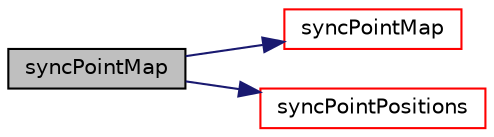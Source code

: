 digraph "syncPointMap"
{
  bgcolor="transparent";
  edge [fontname="Helvetica",fontsize="10",labelfontname="Helvetica",labelfontsize="10"];
  node [fontname="Helvetica",fontsize="10",shape=record];
  rankdir="LR";
  Node1 [label="syncPointMap",height=0.2,width=0.4,color="black", fillcolor="grey75", style="filled", fontcolor="black"];
  Node1 -> Node2 [color="midnightblue",fontsize="10",style="solid",fontname="Helvetica"];
  Node2 [label="syncPointMap",height=0.2,width=0.4,color="red",URL="$a02545.html#a08bdf5c6403dd4367d1714c3d5b4145d",tooltip="Synchronize values on selected points. "];
  Node1 -> Node3 [color="midnightblue",fontsize="10",style="solid",fontname="Helvetica"];
  Node3 [label="syncPointPositions",height=0.2,width=0.4,color="red",URL="$a02545.html#ad18787220d4508b97d983b9ac033cffa",tooltip="Synchronize locations on all mesh points. "];
}
